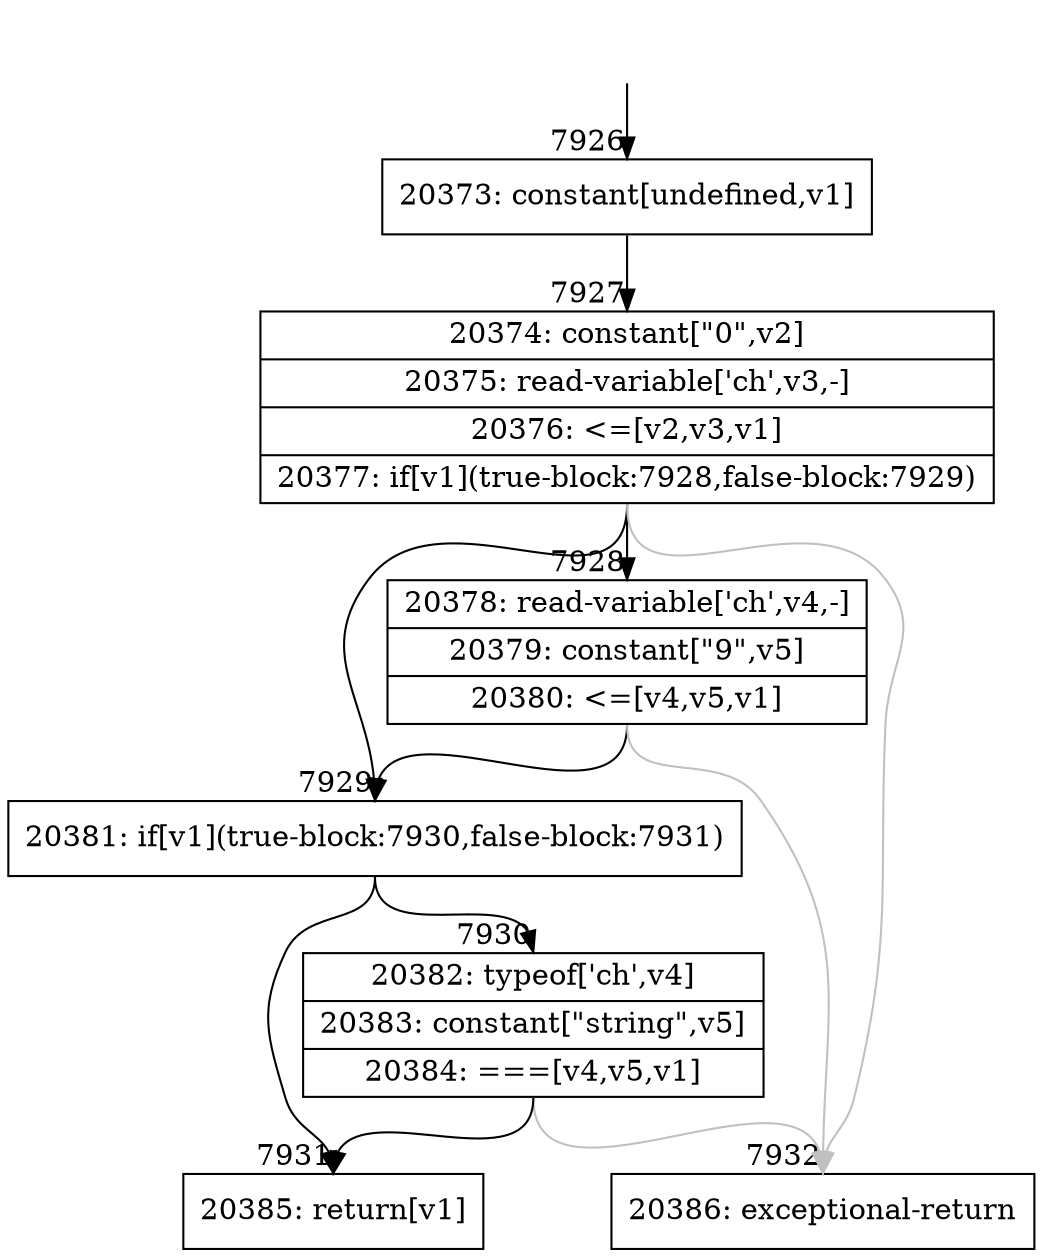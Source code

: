 digraph {
rankdir="TD"
BB_entry588[shape=none,label=""];
BB_entry588 -> BB7926 [tailport=s, headport=n, headlabel="    7926"]
BB7926 [shape=record label="{20373: constant[undefined,v1]}" ] 
BB7926 -> BB7927 [tailport=s, headport=n, headlabel="      7927"]
BB7927 [shape=record label="{20374: constant[\"0\",v2]|20375: read-variable['ch',v3,-]|20376: \<=[v2,v3,v1]|20377: if[v1](true-block:7928,false-block:7929)}" ] 
BB7927 -> BB7929 [tailport=s, headport=n, headlabel="      7929"]
BB7927 -> BB7928 [tailport=s, headport=n, headlabel="      7928"]
BB7927 -> BB7932 [tailport=s, headport=n, color=gray, headlabel="      7932"]
BB7928 [shape=record label="{20378: read-variable['ch',v4,-]|20379: constant[\"9\",v5]|20380: \<=[v4,v5,v1]}" ] 
BB7928 -> BB7929 [tailport=s, headport=n]
BB7928 -> BB7932 [tailport=s, headport=n, color=gray]
BB7929 [shape=record label="{20381: if[v1](true-block:7930,false-block:7931)}" ] 
BB7929 -> BB7931 [tailport=s, headport=n, headlabel="      7931"]
BB7929 -> BB7930 [tailport=s, headport=n, headlabel="      7930"]
BB7930 [shape=record label="{20382: typeof['ch',v4]|20383: constant[\"string\",v5]|20384: ===[v4,v5,v1]}" ] 
BB7930 -> BB7931 [tailport=s, headport=n]
BB7930 -> BB7932 [tailport=s, headport=n, color=gray]
BB7931 [shape=record label="{20385: return[v1]}" ] 
BB7932 [shape=record label="{20386: exceptional-return}" ] 
//#$~ 12502
}
